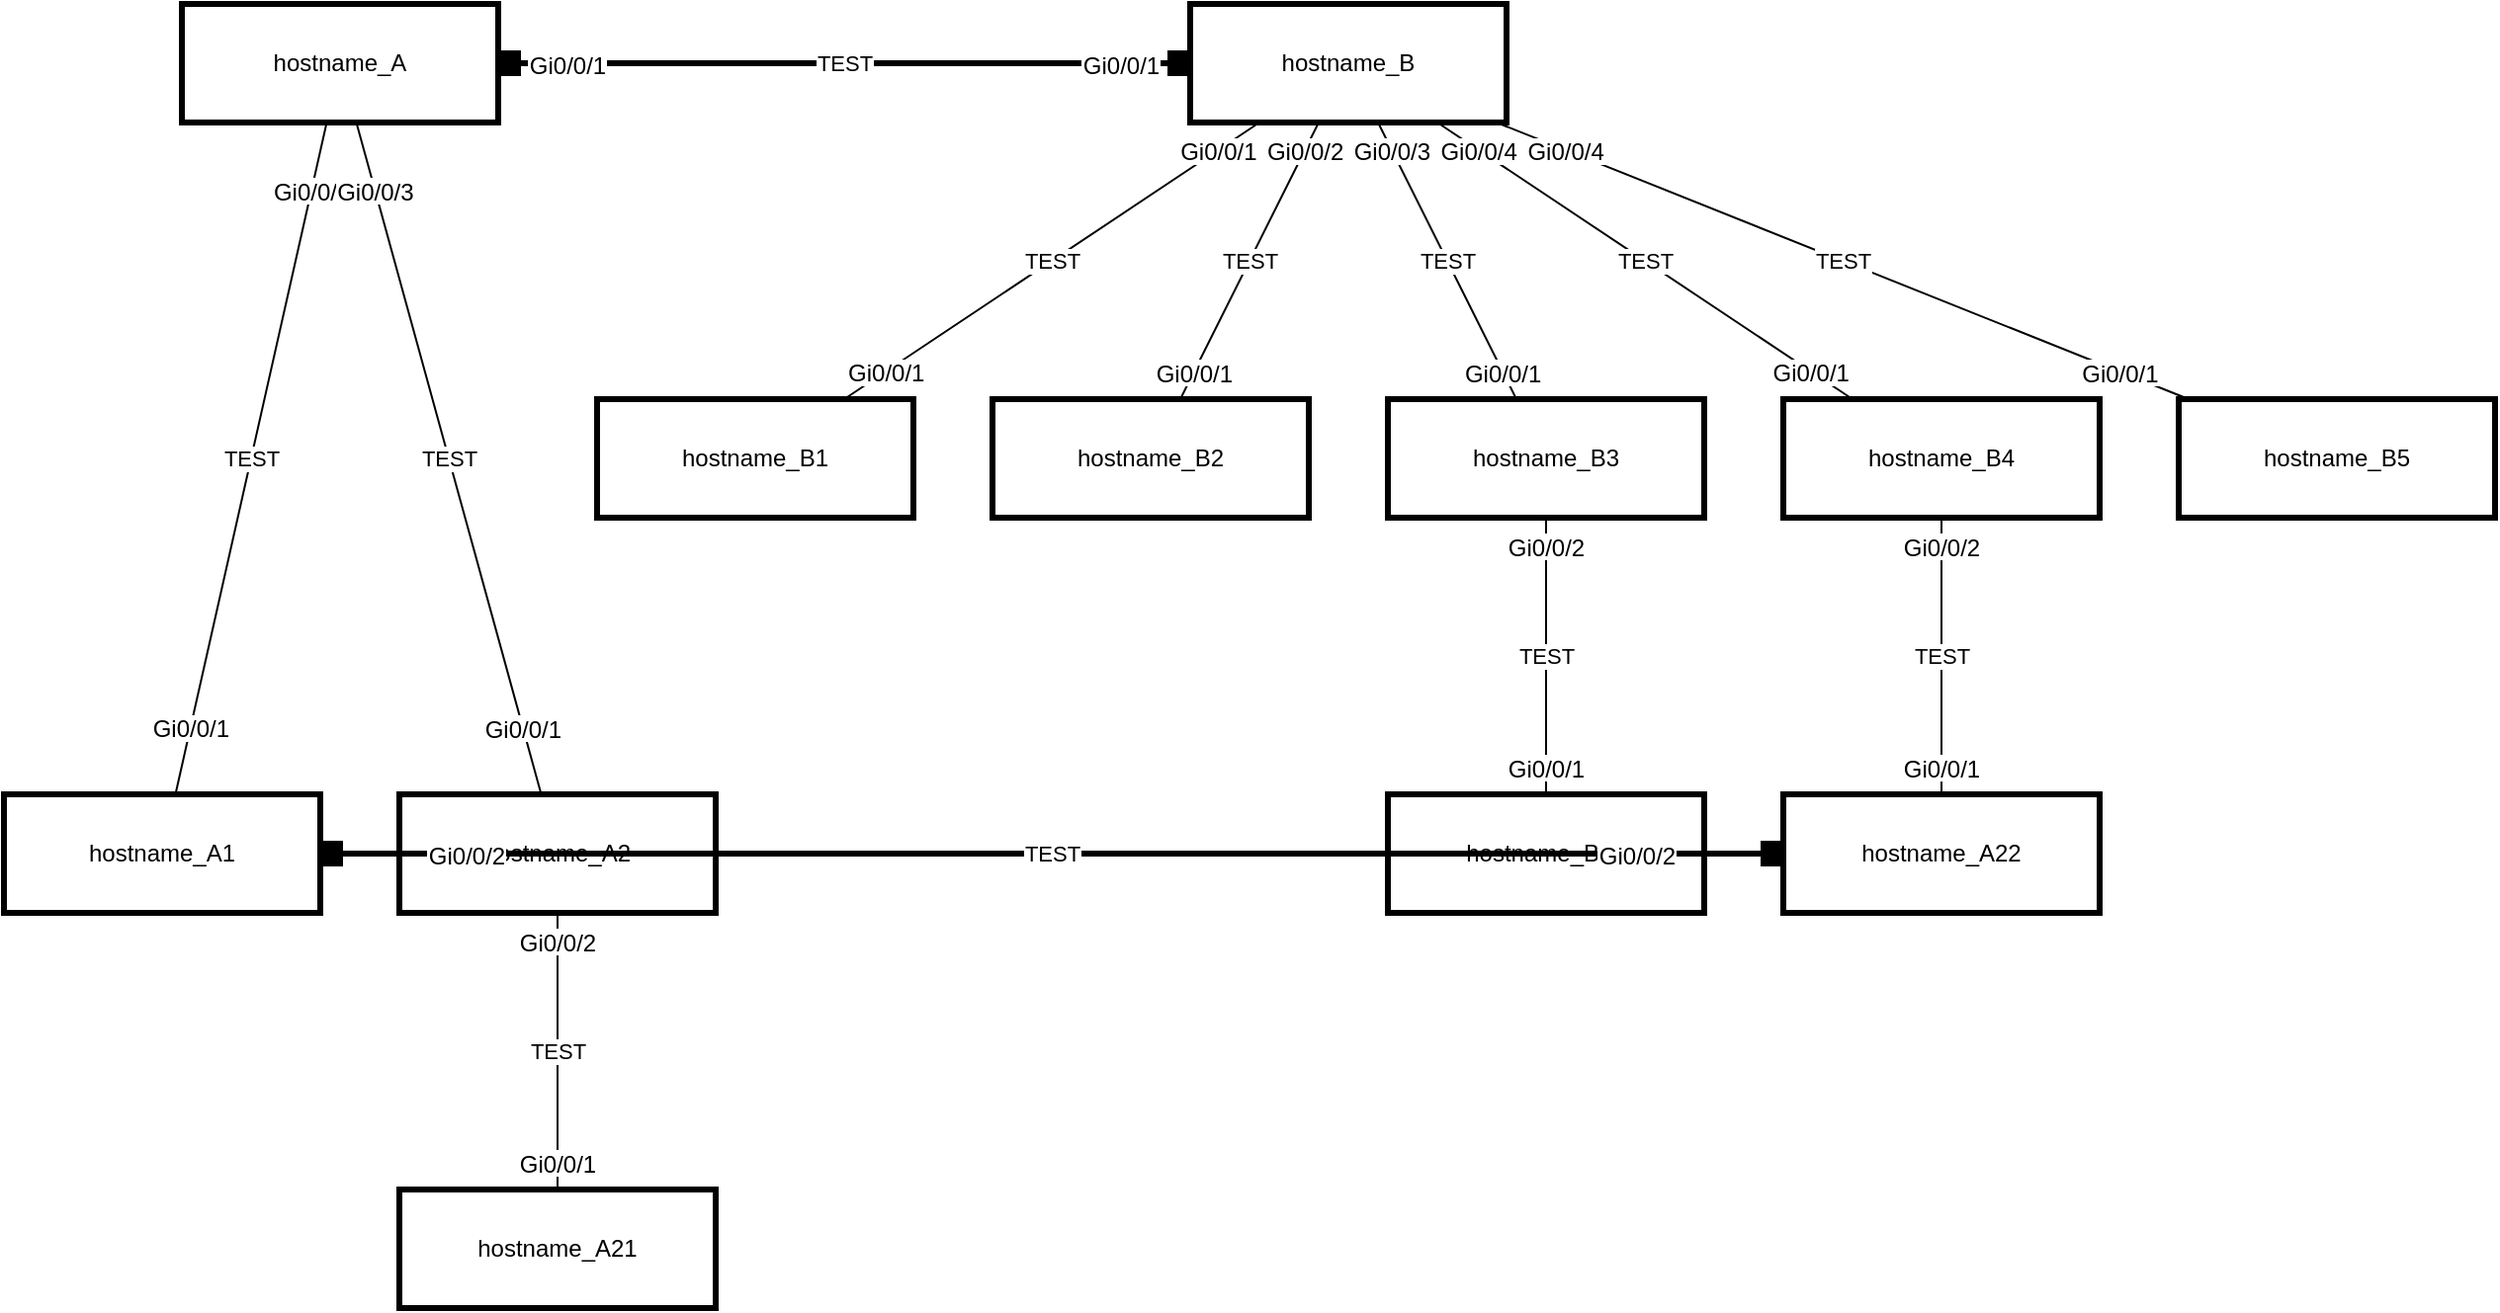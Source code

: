 <mxfile><diagram id="phy-network-layout" name="phy-network-layout"><mxGraphModel id="phy-network-layout" name="phy-layout"><root><mxCell id="0" vertex_type="Vertex.ETC" /><mxCell id="1" parent="0" vertex_type="Vertex.ETC" /><mxCell id="phy-network-layout-0" parent="1" style="shape=rectangle;strokeWidth=3;whiteSpace=wrap;html=1;" value="hostname_A" vertex="1" vertex_type="Vertex.NODE"><mxGeometry x="190.0" y="100.0" width="160.0" height="60.0" as="geometry" /></mxCell><mxCell id="phy-network-layout-1" parent="1" style="shape=rectangle;strokeWidth=3;whiteSpace=wrap;html=1;" value="hostname_B" vertex="1" vertex_type="Vertex.NODE"><mxGeometry x="700.0" y="100.0" width="160.0" height="60.0" as="geometry" /></mxCell><mxCell id="phy-network-layout-2" parent="1" style="shape=rectangle;strokeWidth=3;whiteSpace=wrap;html=1;" value="hostname_A1" vertex="1" vertex_type="Vertex.NODE"><mxGeometry x="100.0" y="500.0" width="160.0" height="60.0" as="geometry" /></mxCell><mxCell id="phy-network-layout-3" parent="1" style="shape=rectangle;strokeWidth=3;whiteSpace=wrap;html=1;" value="hostname_A2" vertex="1" vertex_type="Vertex.NODE"><mxGeometry x="300.0" y="500.0" width="160.0" height="60.0" as="geometry" /></mxCell><mxCell id="phy-network-layout-4" parent="1" style="shape=rectangle;strokeWidth=3;whiteSpace=wrap;html=1;" value="hostname_B1" vertex="1" vertex_type="Vertex.NODE"><mxGeometry x="400.0" y="300.0" width="160.0" height="60.0" as="geometry" /></mxCell><mxCell id="phy-network-layout-5" parent="1" style="shape=rectangle;strokeWidth=3;whiteSpace=wrap;html=1;" value="hostname_B2" vertex="1" vertex_type="Vertex.NODE"><mxGeometry x="600.0" y="300.0" width="160.0" height="60.0" as="geometry" /></mxCell><mxCell id="phy-network-layout-6" parent="1" style="shape=rectangle;strokeWidth=3;whiteSpace=wrap;html=1;" value="hostname_B3" vertex="1" vertex_type="Vertex.NODE"><mxGeometry x="800.0" y="300.0" width="160.0" height="60.0" as="geometry" /></mxCell><mxCell id="phy-network-layout-7" parent="1" style="shape=rectangle;strokeWidth=3;whiteSpace=wrap;html=1;" value="hostname_B4" vertex="1" vertex_type="Vertex.NODE"><mxGeometry x="1000.0" y="300.0" width="160.0" height="60.0" as="geometry" /></mxCell><mxCell id="phy-network-layout-8" parent="1" style="shape=rectangle;strokeWidth=3;whiteSpace=wrap;html=1;" value="hostname_B5" vertex="1" vertex_type="Vertex.NODE"><mxGeometry x="1200.0" y="300.0" width="160.0" height="60.0" as="geometry" /></mxCell><mxCell id="phy-network-layout-9" parent="1" style="shape=rectangle;strokeWidth=3;whiteSpace=wrap;html=1;" value="hostname_A21" vertex="1" vertex_type="Vertex.NODE"><mxGeometry x="300.0" y="700.0" width="160.0" height="60.0" as="geometry" /></mxCell><mxCell id="phy-network-layout-10" parent="1" style="shape=rectangle;strokeWidth=3;whiteSpace=wrap;html=1;" value="hostname_A22" vertex="1" vertex_type="Vertex.NODE"><mxGeometry x="1000.0" y="500.0" width="160.0" height="60.0" as="geometry" /></mxCell><mxCell id="phy-network-layout-11" parent="1" style="shape=rectangle;strokeWidth=3;whiteSpace=wrap;html=1;" value="hostname_B31" vertex="1" vertex_type="Vertex.NODE"><mxGeometry x="800.0" y="500.0" width="160.0" height="60.0" as="geometry" /></mxCell><mxCell id="phy-network-layout-12" parent="1" style="edgeStyle=none;strokeWidth=3;startArrow=box;endArrow=box;curved=1;orthogonalLoop=1;jettySize=auto;html=1;" source="phy-network-layout-0" target="phy-network-layout-1" value="TEST" vertex_type="Vertex.ETC" edge="1"><mxGeometry relative="1" as="geometry" /></mxCell><mxCell id="phy-network-layout-12-edge_src_label" parent="phy-network-layout-12" style="labelBackgroundColor=#ffffff;" value="Gi0/0/1" vertex="1" vertex_type="Vertex.ETC"><mxGeometry x="-0.8" relative="1" as="geometry" /></mxCell><mxCell id="phy-network-layout-12-edge_dst_label" parent="phy-network-layout-12" style="labelBackgroundColor=#ffffff;" value="Gi0/0/1" vertex="1" vertex_type="Vertex.ETC"><mxGeometry x="0.8" relative="1" as="geometry" /></mxCell><mxCell id="phy-network-layout-13" parent="1" style="edgeStyle=none;endArrow=none;curved=1;orthogonalLoop=1;jettySize=auto;html=1;" source="phy-network-layout-0" target="phy-network-layout-2" value="TEST" vertex_type="Vertex.ETC" edge="1"><mxGeometry relative="1" as="geometry" /></mxCell><mxCell id="phy-network-layout-13-edge_src_label" parent="phy-network-layout-13" style="labelBackgroundColor=#ffffff;" value="Gi0/0/2" vertex="1" vertex_type="Vertex.ETC"><mxGeometry x="-0.8" relative="1" as="geometry" /></mxCell><mxCell id="phy-network-layout-13-edge_dst_label" parent="phy-network-layout-13" style="labelBackgroundColor=#ffffff;" value="Gi0/0/1" vertex="1" vertex_type="Vertex.ETC"><mxGeometry x="0.8" relative="1" as="geometry" /></mxCell><mxCell id="phy-network-layout-14" parent="1" style="edgeStyle=none;endArrow=none;curved=1;orthogonalLoop=1;jettySize=auto;html=1;" source="phy-network-layout-0" target="phy-network-layout-3" value="TEST" vertex_type="Vertex.ETC" edge="1"><mxGeometry relative="1" as="geometry" /></mxCell><mxCell id="phy-network-layout-14-edge_src_label" parent="phy-network-layout-14" style="labelBackgroundColor=#ffffff;" value="Gi0/0/3" vertex="1" vertex_type="Vertex.ETC"><mxGeometry x="-0.8" relative="1" as="geometry" /></mxCell><mxCell id="phy-network-layout-14-edge_dst_label" parent="phy-network-layout-14" style="labelBackgroundColor=#ffffff;" value="Gi0/0/1" vertex="1" vertex_type="Vertex.ETC"><mxGeometry x="0.8" relative="1" as="geometry" /></mxCell><mxCell id="phy-network-layout-15" parent="1" style="edgeStyle=none;endArrow=none;curved=1;orthogonalLoop=1;jettySize=auto;html=1;" source="phy-network-layout-1" target="phy-network-layout-4" value="TEST" vertex_type="Vertex.ETC" edge="1"><mxGeometry relative="1" as="geometry" /></mxCell><mxCell id="phy-network-layout-15-edge_src_label" parent="phy-network-layout-15" style="labelBackgroundColor=#ffffff;" value="Gi0/0/1" vertex="1" vertex_type="Vertex.ETC"><mxGeometry x="-0.8" relative="1" as="geometry" /></mxCell><mxCell id="phy-network-layout-15-edge_dst_label" parent="phy-network-layout-15" style="labelBackgroundColor=#ffffff;" value="Gi0/0/1" vertex="1" vertex_type="Vertex.ETC"><mxGeometry x="0.8" relative="1" as="geometry" /></mxCell><mxCell id="phy-network-layout-16" parent="1" style="edgeStyle=none;endArrow=none;curved=1;orthogonalLoop=1;jettySize=auto;html=1;" source="phy-network-layout-1" target="phy-network-layout-5" value="TEST" vertex_type="Vertex.ETC" edge="1"><mxGeometry relative="1" as="geometry" /></mxCell><mxCell id="phy-network-layout-16-edge_src_label" parent="phy-network-layout-16" style="labelBackgroundColor=#ffffff;" value="Gi0/0/2" vertex="1" vertex_type="Vertex.ETC"><mxGeometry x="-0.8" relative="1" as="geometry" /></mxCell><mxCell id="phy-network-layout-16-edge_dst_label" parent="phy-network-layout-16" style="labelBackgroundColor=#ffffff;" value="Gi0/0/1" vertex="1" vertex_type="Vertex.ETC"><mxGeometry x="0.8" relative="1" as="geometry" /></mxCell><mxCell id="phy-network-layout-17" parent="1" style="edgeStyle=none;endArrow=none;curved=1;orthogonalLoop=1;jettySize=auto;html=1;" source="phy-network-layout-1" target="phy-network-layout-6" value="TEST" vertex_type="Vertex.ETC" edge="1"><mxGeometry relative="1" as="geometry" /></mxCell><mxCell id="phy-network-layout-17-edge_src_label" parent="phy-network-layout-17" style="labelBackgroundColor=#ffffff;" value="Gi0/0/3" vertex="1" vertex_type="Vertex.ETC"><mxGeometry x="-0.8" relative="1" as="geometry" /></mxCell><mxCell id="phy-network-layout-17-edge_dst_label" parent="phy-network-layout-17" style="labelBackgroundColor=#ffffff;" value="Gi0/0/1" vertex="1" vertex_type="Vertex.ETC"><mxGeometry x="0.8" relative="1" as="geometry" /></mxCell><mxCell id="phy-network-layout-18" parent="1" style="edgeStyle=none;endArrow=none;curved=1;orthogonalLoop=1;jettySize=auto;html=1;" source="phy-network-layout-1" target="phy-network-layout-7" value="TEST" vertex_type="Vertex.ETC" edge="1"><mxGeometry relative="1" as="geometry" /></mxCell><mxCell id="phy-network-layout-18-edge_src_label" parent="phy-network-layout-18" style="labelBackgroundColor=#ffffff;" value="Gi0/0/4" vertex="1" vertex_type="Vertex.ETC"><mxGeometry x="-0.8" relative="1" as="geometry" /></mxCell><mxCell id="phy-network-layout-18-edge_dst_label" parent="phy-network-layout-18" style="labelBackgroundColor=#ffffff;" value="Gi0/0/1" vertex="1" vertex_type="Vertex.ETC"><mxGeometry x="0.8" relative="1" as="geometry" /></mxCell><mxCell id="phy-network-layout-19" parent="1" style="edgeStyle=none;endArrow=none;curved=1;orthogonalLoop=1;jettySize=auto;html=1;" source="phy-network-layout-1" target="phy-network-layout-8" value="TEST" vertex_type="Vertex.ETC" edge="1"><mxGeometry relative="1" as="geometry" /></mxCell><mxCell id="phy-network-layout-19-edge_src_label" parent="phy-network-layout-19" style="labelBackgroundColor=#ffffff;" value="Gi0/0/4" vertex="1" vertex_type="Vertex.ETC"><mxGeometry x="-0.8" relative="1" as="geometry" /></mxCell><mxCell id="phy-network-layout-19-edge_dst_label" parent="phy-network-layout-19" style="labelBackgroundColor=#ffffff;" value="Gi0/0/1" vertex="1" vertex_type="Vertex.ETC"><mxGeometry x="0.8" relative="1" as="geometry" /></mxCell><mxCell id="phy-network-layout-20" parent="1" style="edgeStyle=none;endArrow=none;curved=1;orthogonalLoop=1;jettySize=auto;html=1;" source="phy-network-layout-3" target="phy-network-layout-9" value="TEST" vertex_type="Vertex.ETC" edge="1"><mxGeometry relative="1" as="geometry" /></mxCell><mxCell id="phy-network-layout-20-edge_src_label" parent="phy-network-layout-20" style="labelBackgroundColor=#ffffff;" value="Gi0/0/2" vertex="1" vertex_type="Vertex.ETC"><mxGeometry x="-0.8" relative="1" as="geometry" /></mxCell><mxCell id="phy-network-layout-20-edge_dst_label" parent="phy-network-layout-20" style="labelBackgroundColor=#ffffff;" value="Gi0/0/1" vertex="1" vertex_type="Vertex.ETC"><mxGeometry x="0.8" relative="1" as="geometry" /></mxCell><mxCell id="phy-network-layout-21" parent="1" style="edgeStyle=none;endArrow=none;curved=1;orthogonalLoop=1;jettySize=auto;html=1;" source="phy-network-layout-6" target="phy-network-layout-11" value="TEST" vertex_type="Vertex.ETC" edge="1"><mxGeometry relative="1" as="geometry" /></mxCell><mxCell id="phy-network-layout-21-edge_src_label" parent="phy-network-layout-21" style="labelBackgroundColor=#ffffff;" value="Gi0/0/2" vertex="1" vertex_type="Vertex.ETC"><mxGeometry x="-0.8" relative="1" as="geometry" /></mxCell><mxCell id="phy-network-layout-21-edge_dst_label" parent="phy-network-layout-21" style="labelBackgroundColor=#ffffff;" value="Gi0/0/1" vertex="1" vertex_type="Vertex.ETC"><mxGeometry x="0.8" relative="1" as="geometry" /></mxCell><mxCell id="phy-network-layout-22" parent="1" style="edgeStyle=none;endArrow=none;curved=1;orthogonalLoop=1;jettySize=auto;html=1;" source="phy-network-layout-10" target="phy-network-layout-7" value="TEST" vertex_type="Vertex.ETC" edge="1"><mxGeometry relative="1" as="geometry" /></mxCell><mxCell id="phy-network-layout-22-edge_src_label" parent="phy-network-layout-22" style="labelBackgroundColor=#ffffff;" value="Gi0/0/1" vertex="1" vertex_type="Vertex.ETC"><mxGeometry x="-0.8" relative="1" as="geometry" /></mxCell><mxCell id="phy-network-layout-22-edge_dst_label" parent="phy-network-layout-22" style="labelBackgroundColor=#ffffff;" value="Gi0/0/2" vertex="1" vertex_type="Vertex.ETC"><mxGeometry x="0.8" relative="1" as="geometry" /></mxCell><mxCell id="phy-network-layout-23" parent="1" style="edgeStyle=none;strokeWidth=3;startArrow=box;endArrow=box;curved=1;orthogonalLoop=1;jettySize=auto;html=1;" source="phy-network-layout-10" target="phy-network-layout-2" value="TEST" vertex_type="Vertex.ETC" edge="1"><mxGeometry relative="1" as="geometry" /></mxCell><mxCell id="phy-network-layout-23-edge_src_label" parent="phy-network-layout-23" style="labelBackgroundColor=#ffffff;" value="Gi0/0/2" vertex="1" vertex_type="Vertex.ETC"><mxGeometry x="-0.8" relative="1" as="geometry" /></mxCell><mxCell id="phy-network-layout-23-edge_dst_label" parent="phy-network-layout-23" style="labelBackgroundColor=#ffffff;" value="Gi0/0/2" vertex="1" vertex_type="Vertex.ETC"><mxGeometry x="0.8" relative="1" as="geometry" /></mxCell></root></mxGraphModel></diagram></mxfile>